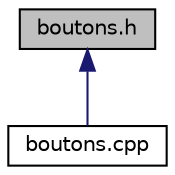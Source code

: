 digraph "boutons.h"
{
 // LATEX_PDF_SIZE
  edge [fontname="Helvetica",fontsize="10",labelfontname="Helvetica",labelfontsize="10"];
  node [fontname="Helvetica",fontsize="10",shape=record];
  Node1 [label="boutons.h",height=0.2,width=0.4,color="black", fillcolor="grey75", style="filled", fontcolor="black",tooltip="Cette classe permet de gerer les appuis sur les boutons a travers l'utilisation des pointeurs et des ..."];
  Node1 -> Node2 [dir="back",color="midnightblue",fontsize="10",style="solid",fontname="Helvetica"];
  Node2 [label="boutons.cpp",height=0.2,width=0.4,color="black", fillcolor="white", style="filled",URL="$boutons_8cpp_source.html",tooltip=" "];
}
